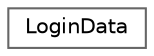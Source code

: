 digraph "Graphical Class Hierarchy"
{
 // LATEX_PDF_SIZE
  bgcolor="transparent";
  edge [fontname=Helvetica,fontsize=10,labelfontname=Helvetica,labelfontsize=10];
  node [fontname=Helvetica,fontsize=10,shape=box,height=0.2,width=0.4];
  rankdir="LR";
  Node0 [label="LoginData",height=0.2,width=0.4,color="grey40", fillcolor="white", style="filled",URL="$class_login_data.html",tooltip="Data needed to validate a login"];
}
